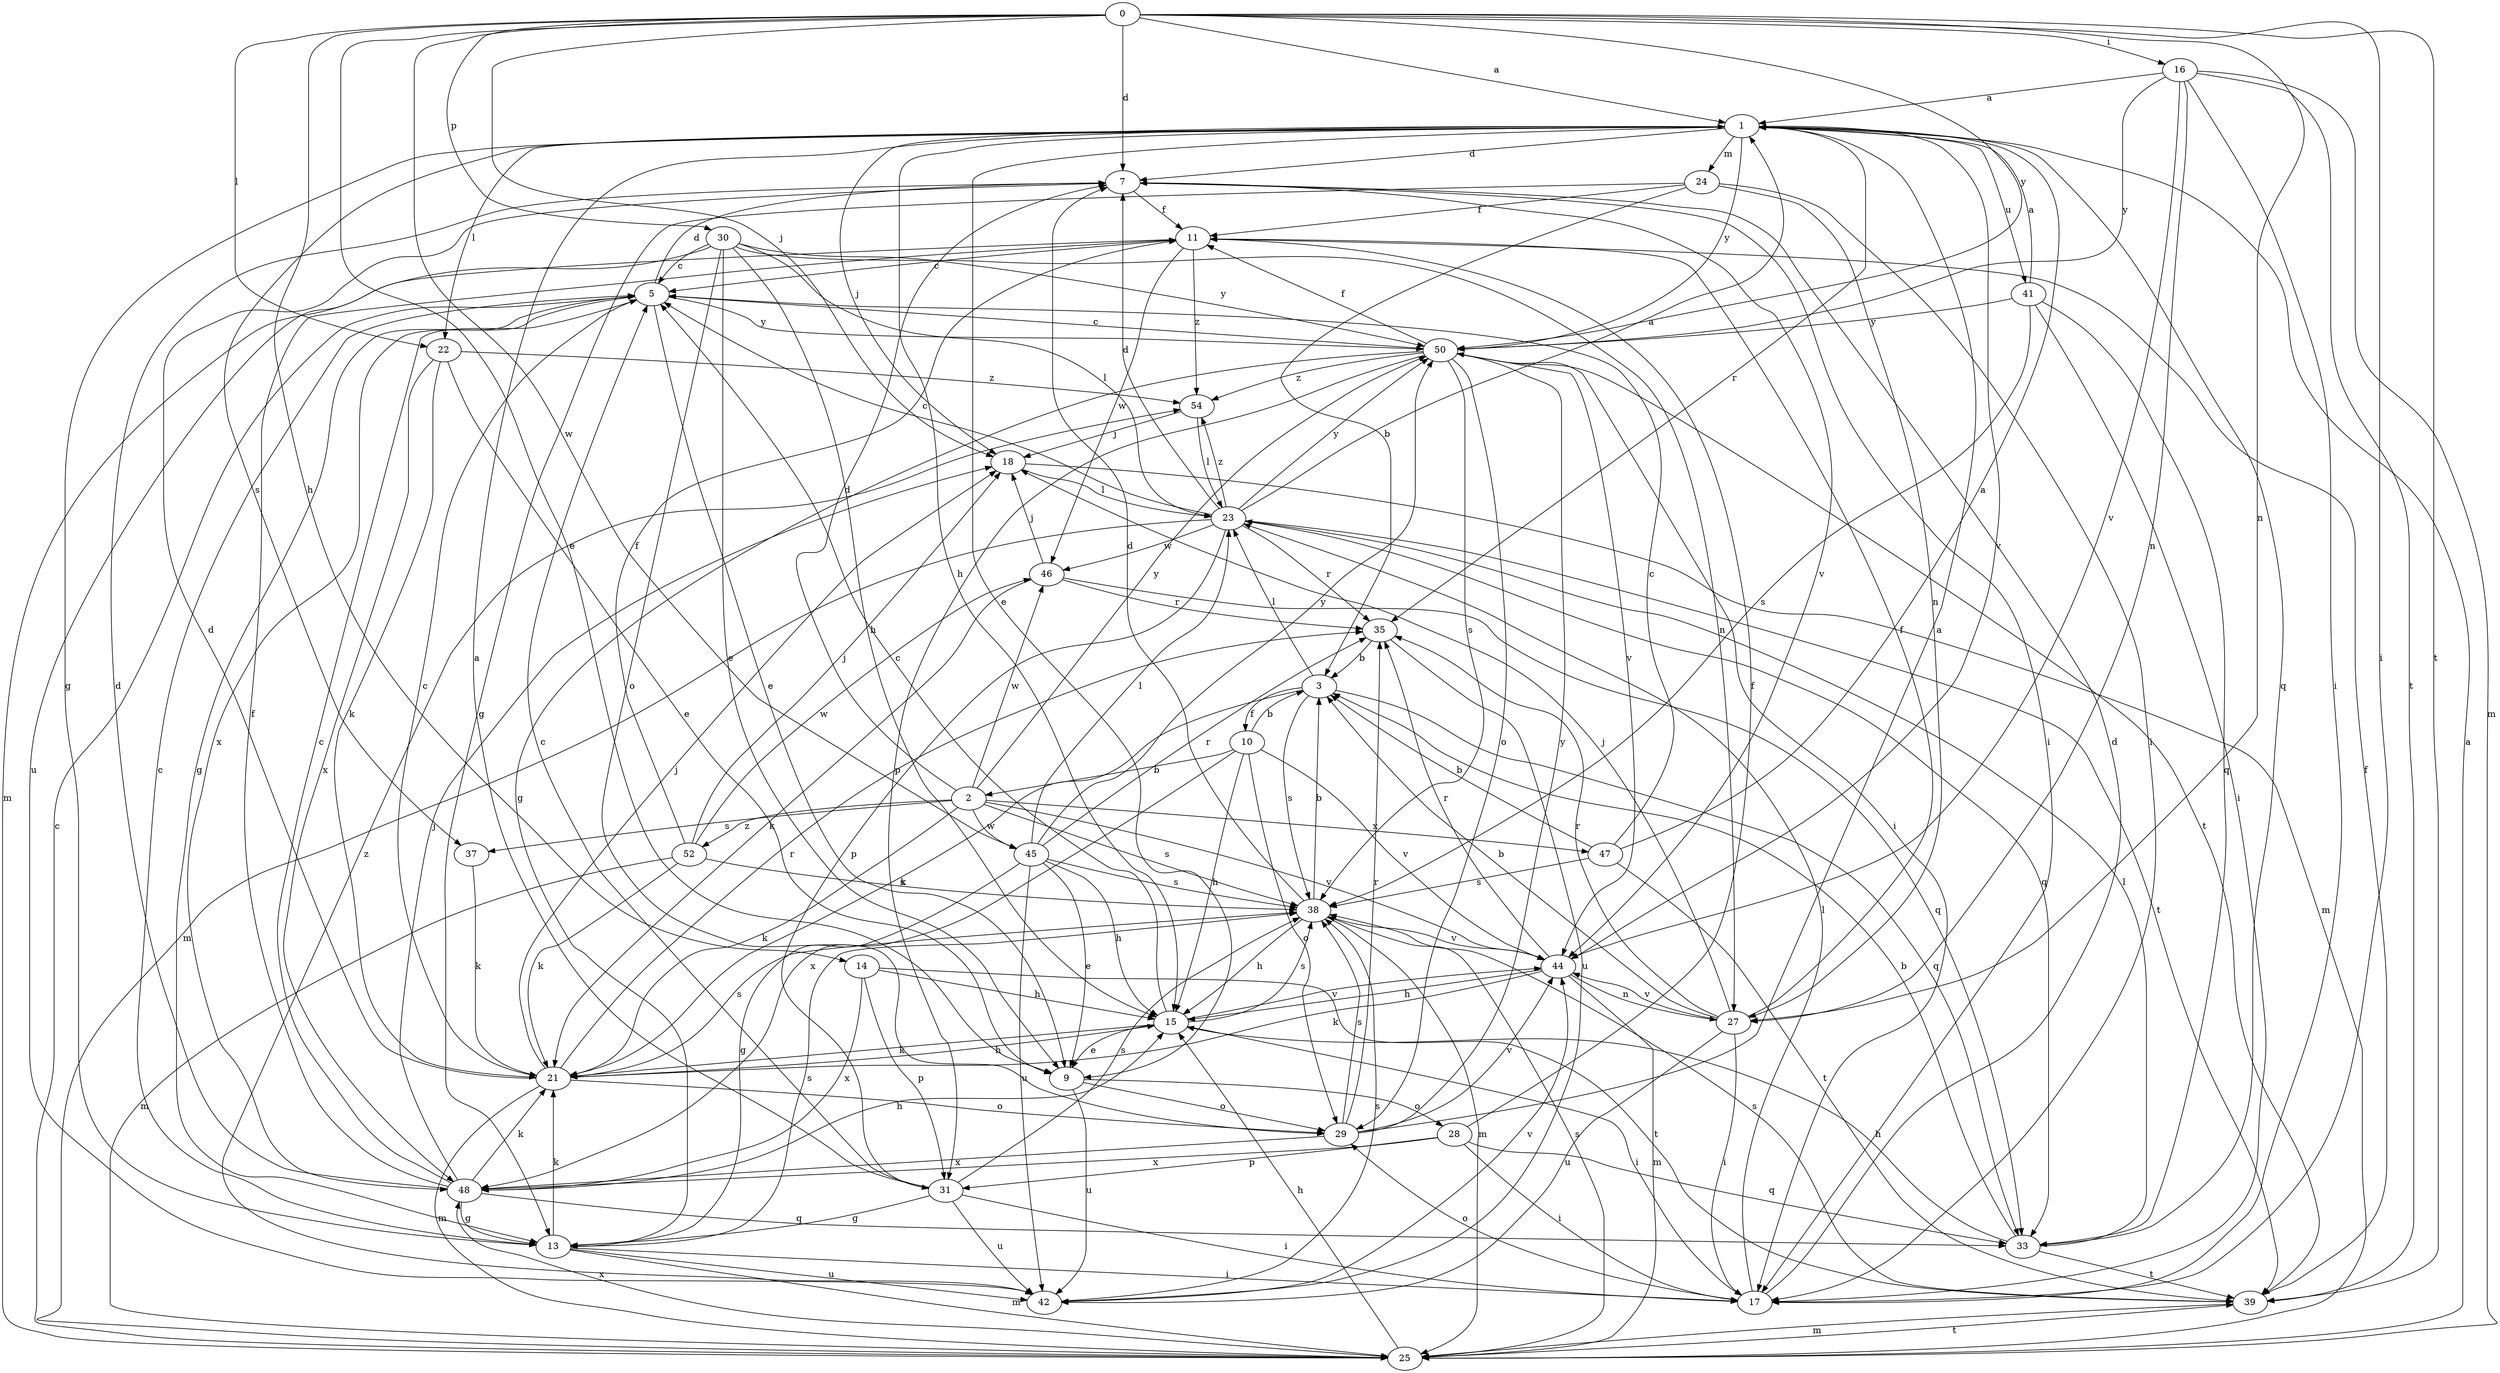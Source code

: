 strict digraph  {
0;
1;
2;
3;
5;
7;
9;
10;
11;
13;
14;
15;
16;
17;
18;
21;
22;
23;
24;
25;
27;
28;
29;
30;
31;
33;
35;
37;
38;
39;
41;
42;
44;
45;
46;
47;
48;
50;
52;
54;
0 -> 1  [label=a];
0 -> 7  [label=d];
0 -> 9  [label=e];
0 -> 14  [label=h];
0 -> 16  [label=i];
0 -> 17  [label=i];
0 -> 18  [label=j];
0 -> 22  [label=l];
0 -> 27  [label=n];
0 -> 30  [label=p];
0 -> 39  [label=t];
0 -> 45  [label=w];
0 -> 50  [label=y];
1 -> 7  [label=d];
1 -> 9  [label=e];
1 -> 13  [label=g];
1 -> 15  [label=h];
1 -> 18  [label=j];
1 -> 22  [label=l];
1 -> 24  [label=m];
1 -> 33  [label=q];
1 -> 35  [label=r];
1 -> 37  [label=s];
1 -> 41  [label=u];
1 -> 44  [label=v];
1 -> 50  [label=y];
2 -> 7  [label=d];
2 -> 21  [label=k];
2 -> 37  [label=s];
2 -> 38  [label=s];
2 -> 44  [label=v];
2 -> 45  [label=w];
2 -> 46  [label=w];
2 -> 47  [label=x];
2 -> 50  [label=y];
2 -> 52  [label=z];
3 -> 10  [label=f];
3 -> 21  [label=k];
3 -> 23  [label=l];
3 -> 33  [label=q];
3 -> 38  [label=s];
5 -> 7  [label=d];
5 -> 9  [label=e];
5 -> 13  [label=g];
5 -> 48  [label=x];
5 -> 50  [label=y];
7 -> 11  [label=f];
7 -> 17  [label=i];
7 -> 44  [label=v];
9 -> 28  [label=o];
9 -> 29  [label=o];
9 -> 42  [label=u];
10 -> 2  [label=b];
10 -> 3  [label=b];
10 -> 15  [label=h];
10 -> 29  [label=o];
10 -> 44  [label=v];
10 -> 48  [label=x];
11 -> 5  [label=c];
11 -> 25  [label=m];
11 -> 46  [label=w];
11 -> 54  [label=z];
13 -> 5  [label=c];
13 -> 17  [label=i];
13 -> 21  [label=k];
13 -> 25  [label=m];
13 -> 38  [label=s];
13 -> 42  [label=u];
14 -> 15  [label=h];
14 -> 31  [label=p];
14 -> 39  [label=t];
14 -> 48  [label=x];
15 -> 5  [label=c];
15 -> 9  [label=e];
15 -> 17  [label=i];
15 -> 21  [label=k];
15 -> 38  [label=s];
15 -> 44  [label=v];
16 -> 1  [label=a];
16 -> 17  [label=i];
16 -> 25  [label=m];
16 -> 27  [label=n];
16 -> 39  [label=t];
16 -> 44  [label=v];
16 -> 50  [label=y];
17 -> 7  [label=d];
17 -> 23  [label=l];
17 -> 29  [label=o];
18 -> 23  [label=l];
18 -> 25  [label=m];
21 -> 5  [label=c];
21 -> 7  [label=d];
21 -> 15  [label=h];
21 -> 18  [label=j];
21 -> 25  [label=m];
21 -> 29  [label=o];
21 -> 35  [label=r];
21 -> 38  [label=s];
22 -> 9  [label=e];
22 -> 21  [label=k];
22 -> 48  [label=x];
22 -> 54  [label=z];
23 -> 1  [label=a];
23 -> 5  [label=c];
23 -> 7  [label=d];
23 -> 25  [label=m];
23 -> 31  [label=p];
23 -> 33  [label=q];
23 -> 35  [label=r];
23 -> 39  [label=t];
23 -> 46  [label=w];
23 -> 50  [label=y];
23 -> 54  [label=z];
24 -> 3  [label=b];
24 -> 11  [label=f];
24 -> 13  [label=g];
24 -> 17  [label=i];
24 -> 27  [label=n];
25 -> 1  [label=a];
25 -> 5  [label=c];
25 -> 15  [label=h];
25 -> 38  [label=s];
25 -> 39  [label=t];
25 -> 48  [label=x];
27 -> 3  [label=b];
27 -> 11  [label=f];
27 -> 17  [label=i];
27 -> 18  [label=j];
27 -> 35  [label=r];
27 -> 42  [label=u];
27 -> 44  [label=v];
28 -> 11  [label=f];
28 -> 17  [label=i];
28 -> 31  [label=p];
28 -> 33  [label=q];
28 -> 48  [label=x];
29 -> 1  [label=a];
29 -> 35  [label=r];
29 -> 38  [label=s];
29 -> 44  [label=v];
29 -> 48  [label=x];
29 -> 50  [label=y];
30 -> 5  [label=c];
30 -> 9  [label=e];
30 -> 15  [label=h];
30 -> 23  [label=l];
30 -> 27  [label=n];
30 -> 29  [label=o];
30 -> 42  [label=u];
30 -> 50  [label=y];
31 -> 1  [label=a];
31 -> 5  [label=c];
31 -> 13  [label=g];
31 -> 17  [label=i];
31 -> 38  [label=s];
31 -> 42  [label=u];
33 -> 3  [label=b];
33 -> 15  [label=h];
33 -> 23  [label=l];
33 -> 39  [label=t];
35 -> 3  [label=b];
35 -> 42  [label=u];
37 -> 21  [label=k];
38 -> 3  [label=b];
38 -> 7  [label=d];
38 -> 15  [label=h];
38 -> 25  [label=m];
38 -> 44  [label=v];
39 -> 11  [label=f];
39 -> 25  [label=m];
39 -> 38  [label=s];
41 -> 1  [label=a];
41 -> 17  [label=i];
41 -> 33  [label=q];
41 -> 38  [label=s];
41 -> 50  [label=y];
42 -> 38  [label=s];
42 -> 44  [label=v];
42 -> 54  [label=z];
44 -> 15  [label=h];
44 -> 21  [label=k];
44 -> 25  [label=m];
44 -> 27  [label=n];
44 -> 35  [label=r];
45 -> 9  [label=e];
45 -> 13  [label=g];
45 -> 15  [label=h];
45 -> 23  [label=l];
45 -> 35  [label=r];
45 -> 38  [label=s];
45 -> 42  [label=u];
45 -> 50  [label=y];
46 -> 18  [label=j];
46 -> 21  [label=k];
46 -> 33  [label=q];
46 -> 35  [label=r];
47 -> 1  [label=a];
47 -> 3  [label=b];
47 -> 5  [label=c];
47 -> 38  [label=s];
47 -> 39  [label=t];
48 -> 5  [label=c];
48 -> 7  [label=d];
48 -> 11  [label=f];
48 -> 13  [label=g];
48 -> 15  [label=h];
48 -> 18  [label=j];
48 -> 21  [label=k];
48 -> 33  [label=q];
50 -> 5  [label=c];
50 -> 11  [label=f];
50 -> 13  [label=g];
50 -> 17  [label=i];
50 -> 29  [label=o];
50 -> 31  [label=p];
50 -> 38  [label=s];
50 -> 39  [label=t];
50 -> 44  [label=v];
50 -> 54  [label=z];
52 -> 11  [label=f];
52 -> 18  [label=j];
52 -> 21  [label=k];
52 -> 25  [label=m];
52 -> 38  [label=s];
52 -> 46  [label=w];
54 -> 18  [label=j];
54 -> 23  [label=l];
}
